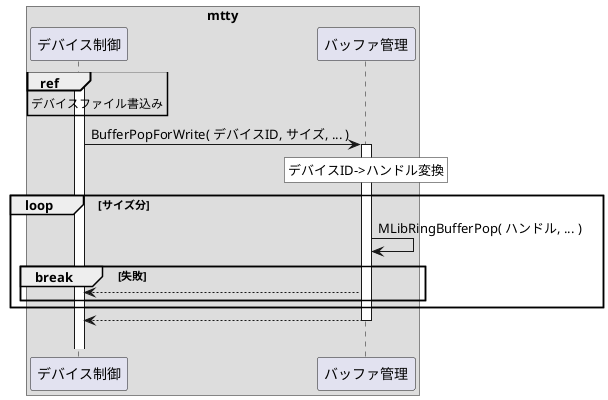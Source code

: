 @startuml

box "mtty"
    participant "デバイス制御" as dctrl
    participant "バッファ管理" as buffer
end box

activate dctrl

ref over dctrl: デバイスファイル書込み

dctrl -> buffer: BufferPopForWrite( デバイスID, サイズ, ... )
activate buffer

rnote over buffer #FFFFFF: デバイスID->ハンドル変換

loop サイズ分
    buffer -> buffer: MLibRingBufferPop( ハンドル, ... )

    break 失敗
        dctrl <-- buffer:
    end break
end loop

dctrl <-- buffer:
deactivate buffer

||20||

@enduml

